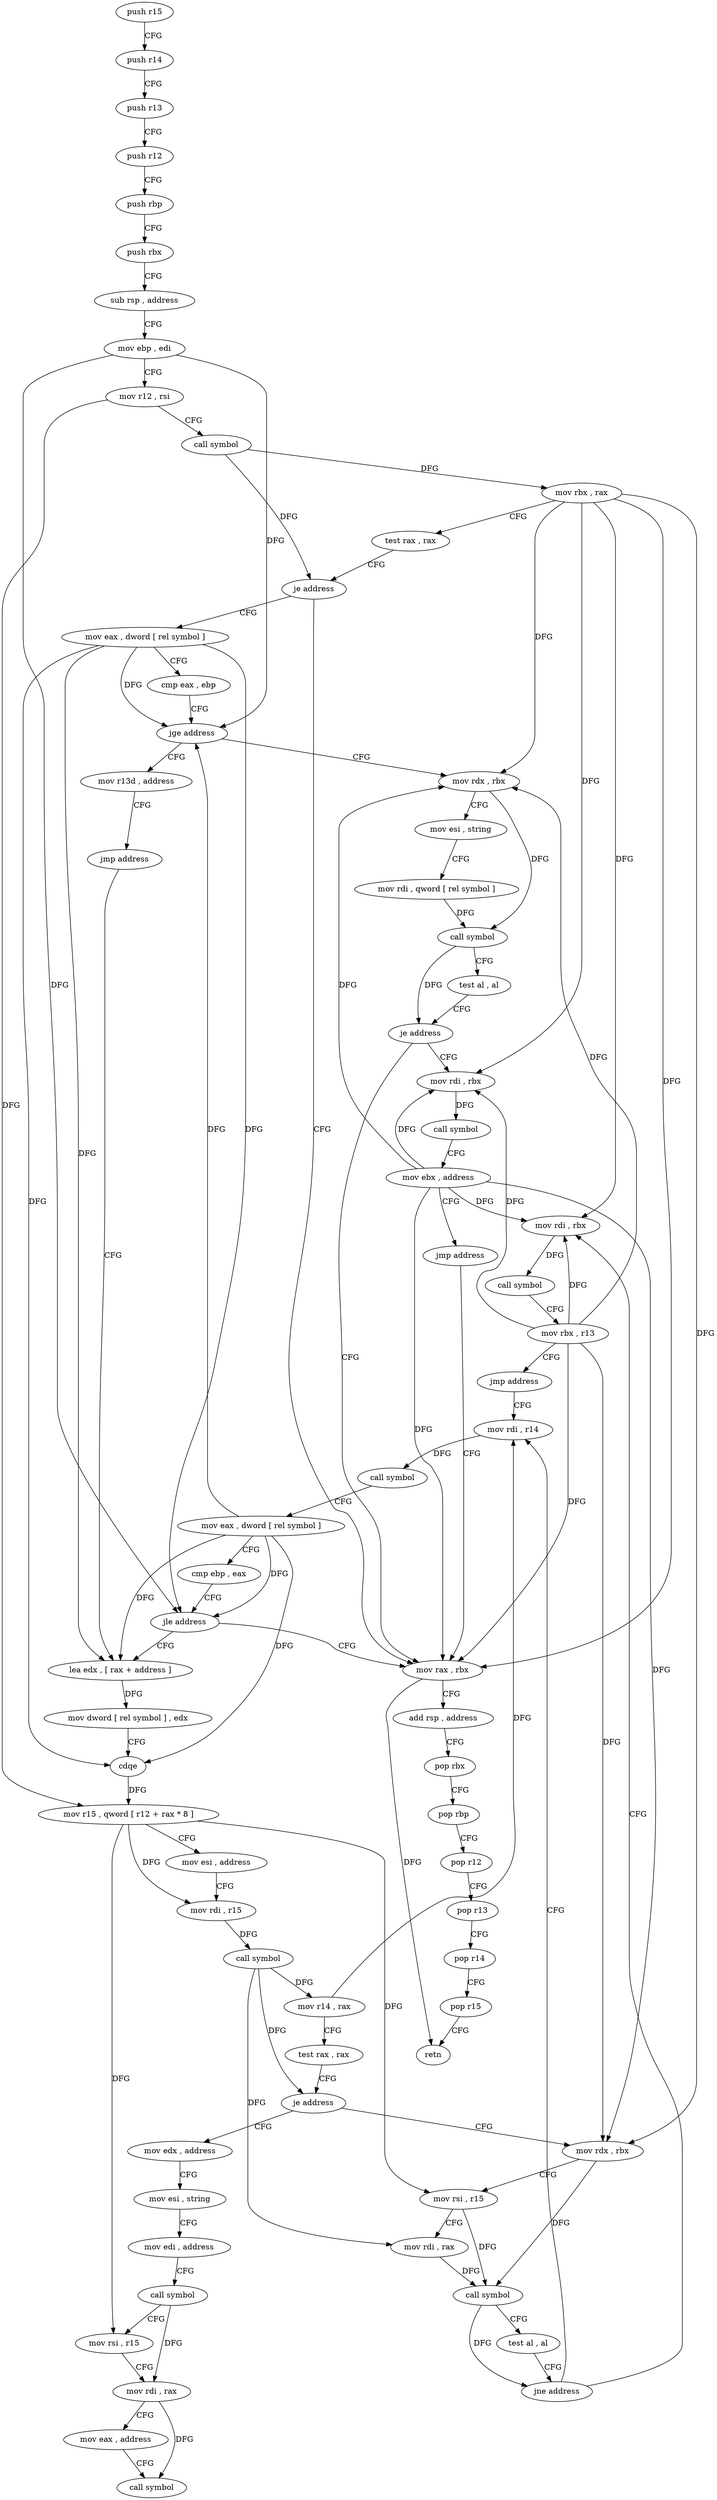 digraph "func" {
"4215201" [label = "push r15" ]
"4215203" [label = "push r14" ]
"4215205" [label = "push r13" ]
"4215207" [label = "push r12" ]
"4215209" [label = "push rbp" ]
"4215210" [label = "push rbx" ]
"4215211" [label = "sub rsp , address" ]
"4215215" [label = "mov ebp , edi" ]
"4215217" [label = "mov r12 , rsi" ]
"4215220" [label = "call symbol" ]
"4215225" [label = "mov rbx , rax" ]
"4215228" [label = "test rax , rax" ]
"4215231" [label = "je address" ]
"4215404" [label = "mov rax , rbx" ]
"4215237" [label = "mov eax , dword [ rel symbol ]" ]
"4215407" [label = "add rsp , address" ]
"4215411" [label = "pop rbx" ]
"4215412" [label = "pop rbp" ]
"4215413" [label = "pop r12" ]
"4215415" [label = "pop r13" ]
"4215417" [label = "pop r14" ]
"4215419" [label = "pop r15" ]
"4215421" [label = "retn" ]
"4215243" [label = "cmp eax , ebp" ]
"4215245" [label = "jge address" ]
"4215380" [label = "mov rdx , rbx" ]
"4215251" [label = "mov r13d , address" ]
"4215383" [label = "mov esi , string" ]
"4215388" [label = "mov rdi , qword [ rel symbol ]" ]
"4215395" [label = "call symbol" ]
"4215400" [label = "test al , al" ]
"4215402" [label = "je address" ]
"4215422" [label = "mov rdi , rbx" ]
"4215257" [label = "jmp address" ]
"4215313" [label = "lea edx , [ rax + address ]" ]
"4215425" [label = "call symbol" ]
"4215430" [label = "mov ebx , address" ]
"4215435" [label = "jmp address" ]
"4215316" [label = "mov dword [ rel symbol ] , edx" ]
"4215322" [label = "cdqe" ]
"4215324" [label = "mov r15 , qword [ r12 + rax * 8 ]" ]
"4215328" [label = "mov esi , address" ]
"4215333" [label = "mov rdi , r15" ]
"4215336" [label = "call symbol" ]
"4215341" [label = "mov r14 , rax" ]
"4215344" [label = "test rax , rax" ]
"4215347" [label = "je address" ]
"4215259" [label = "mov edx , address" ]
"4215349" [label = "mov rdx , rbx" ]
"4215264" [label = "mov esi , string" ]
"4215269" [label = "mov edi , address" ]
"4215274" [label = "call symbol" ]
"4215279" [label = "mov rsi , r15" ]
"4215282" [label = "mov rdi , rax" ]
"4215285" [label = "mov eax , address" ]
"4215290" [label = "call symbol" ]
"4215352" [label = "mov rsi , r15" ]
"4215355" [label = "mov rdi , rax" ]
"4215358" [label = "call symbol" ]
"4215363" [label = "test al , al" ]
"4215365" [label = "jne address" ]
"4215295" [label = "mov rdi , r14" ]
"4215367" [label = "mov rdi , rbx" ]
"4215298" [label = "call symbol" ]
"4215303" [label = "mov eax , dword [ rel symbol ]" ]
"4215309" [label = "cmp ebp , eax" ]
"4215311" [label = "jle address" ]
"4215370" [label = "call symbol" ]
"4215375" [label = "mov rbx , r13" ]
"4215378" [label = "jmp address" ]
"4215201" -> "4215203" [ label = "CFG" ]
"4215203" -> "4215205" [ label = "CFG" ]
"4215205" -> "4215207" [ label = "CFG" ]
"4215207" -> "4215209" [ label = "CFG" ]
"4215209" -> "4215210" [ label = "CFG" ]
"4215210" -> "4215211" [ label = "CFG" ]
"4215211" -> "4215215" [ label = "CFG" ]
"4215215" -> "4215217" [ label = "CFG" ]
"4215215" -> "4215245" [ label = "DFG" ]
"4215215" -> "4215311" [ label = "DFG" ]
"4215217" -> "4215220" [ label = "CFG" ]
"4215217" -> "4215324" [ label = "DFG" ]
"4215220" -> "4215225" [ label = "DFG" ]
"4215220" -> "4215231" [ label = "DFG" ]
"4215225" -> "4215228" [ label = "CFG" ]
"4215225" -> "4215404" [ label = "DFG" ]
"4215225" -> "4215380" [ label = "DFG" ]
"4215225" -> "4215422" [ label = "DFG" ]
"4215225" -> "4215349" [ label = "DFG" ]
"4215225" -> "4215367" [ label = "DFG" ]
"4215228" -> "4215231" [ label = "CFG" ]
"4215231" -> "4215404" [ label = "CFG" ]
"4215231" -> "4215237" [ label = "CFG" ]
"4215404" -> "4215407" [ label = "CFG" ]
"4215404" -> "4215421" [ label = "DFG" ]
"4215237" -> "4215243" [ label = "CFG" ]
"4215237" -> "4215245" [ label = "DFG" ]
"4215237" -> "4215313" [ label = "DFG" ]
"4215237" -> "4215322" [ label = "DFG" ]
"4215237" -> "4215311" [ label = "DFG" ]
"4215407" -> "4215411" [ label = "CFG" ]
"4215411" -> "4215412" [ label = "CFG" ]
"4215412" -> "4215413" [ label = "CFG" ]
"4215413" -> "4215415" [ label = "CFG" ]
"4215415" -> "4215417" [ label = "CFG" ]
"4215417" -> "4215419" [ label = "CFG" ]
"4215419" -> "4215421" [ label = "CFG" ]
"4215243" -> "4215245" [ label = "CFG" ]
"4215245" -> "4215380" [ label = "CFG" ]
"4215245" -> "4215251" [ label = "CFG" ]
"4215380" -> "4215383" [ label = "CFG" ]
"4215380" -> "4215395" [ label = "DFG" ]
"4215251" -> "4215257" [ label = "CFG" ]
"4215383" -> "4215388" [ label = "CFG" ]
"4215388" -> "4215395" [ label = "DFG" ]
"4215395" -> "4215400" [ label = "CFG" ]
"4215395" -> "4215402" [ label = "DFG" ]
"4215400" -> "4215402" [ label = "CFG" ]
"4215402" -> "4215422" [ label = "CFG" ]
"4215402" -> "4215404" [ label = "CFG" ]
"4215422" -> "4215425" [ label = "DFG" ]
"4215257" -> "4215313" [ label = "CFG" ]
"4215313" -> "4215316" [ label = "DFG" ]
"4215425" -> "4215430" [ label = "CFG" ]
"4215430" -> "4215435" [ label = "CFG" ]
"4215430" -> "4215404" [ label = "DFG" ]
"4215430" -> "4215380" [ label = "DFG" ]
"4215430" -> "4215422" [ label = "DFG" ]
"4215430" -> "4215349" [ label = "DFG" ]
"4215430" -> "4215367" [ label = "DFG" ]
"4215435" -> "4215404" [ label = "CFG" ]
"4215316" -> "4215322" [ label = "CFG" ]
"4215322" -> "4215324" [ label = "DFG" ]
"4215324" -> "4215328" [ label = "CFG" ]
"4215324" -> "4215333" [ label = "DFG" ]
"4215324" -> "4215279" [ label = "DFG" ]
"4215324" -> "4215352" [ label = "DFG" ]
"4215328" -> "4215333" [ label = "CFG" ]
"4215333" -> "4215336" [ label = "DFG" ]
"4215336" -> "4215341" [ label = "DFG" ]
"4215336" -> "4215347" [ label = "DFG" ]
"4215336" -> "4215355" [ label = "DFG" ]
"4215341" -> "4215344" [ label = "CFG" ]
"4215341" -> "4215295" [ label = "DFG" ]
"4215344" -> "4215347" [ label = "CFG" ]
"4215347" -> "4215259" [ label = "CFG" ]
"4215347" -> "4215349" [ label = "CFG" ]
"4215259" -> "4215264" [ label = "CFG" ]
"4215349" -> "4215352" [ label = "CFG" ]
"4215349" -> "4215358" [ label = "DFG" ]
"4215264" -> "4215269" [ label = "CFG" ]
"4215269" -> "4215274" [ label = "CFG" ]
"4215274" -> "4215279" [ label = "CFG" ]
"4215274" -> "4215282" [ label = "DFG" ]
"4215279" -> "4215282" [ label = "CFG" ]
"4215282" -> "4215285" [ label = "CFG" ]
"4215282" -> "4215290" [ label = "DFG" ]
"4215285" -> "4215290" [ label = "CFG" ]
"4215352" -> "4215355" [ label = "CFG" ]
"4215352" -> "4215358" [ label = "DFG" ]
"4215355" -> "4215358" [ label = "DFG" ]
"4215358" -> "4215363" [ label = "CFG" ]
"4215358" -> "4215365" [ label = "DFG" ]
"4215363" -> "4215365" [ label = "CFG" ]
"4215365" -> "4215295" [ label = "CFG" ]
"4215365" -> "4215367" [ label = "CFG" ]
"4215295" -> "4215298" [ label = "DFG" ]
"4215367" -> "4215370" [ label = "DFG" ]
"4215298" -> "4215303" [ label = "CFG" ]
"4215303" -> "4215309" [ label = "CFG" ]
"4215303" -> "4215313" [ label = "DFG" ]
"4215303" -> "4215322" [ label = "DFG" ]
"4215303" -> "4215245" [ label = "DFG" ]
"4215303" -> "4215311" [ label = "DFG" ]
"4215309" -> "4215311" [ label = "CFG" ]
"4215311" -> "4215404" [ label = "CFG" ]
"4215311" -> "4215313" [ label = "CFG" ]
"4215370" -> "4215375" [ label = "CFG" ]
"4215375" -> "4215378" [ label = "CFG" ]
"4215375" -> "4215404" [ label = "DFG" ]
"4215375" -> "4215380" [ label = "DFG" ]
"4215375" -> "4215422" [ label = "DFG" ]
"4215375" -> "4215349" [ label = "DFG" ]
"4215375" -> "4215367" [ label = "DFG" ]
"4215378" -> "4215295" [ label = "CFG" ]
}
